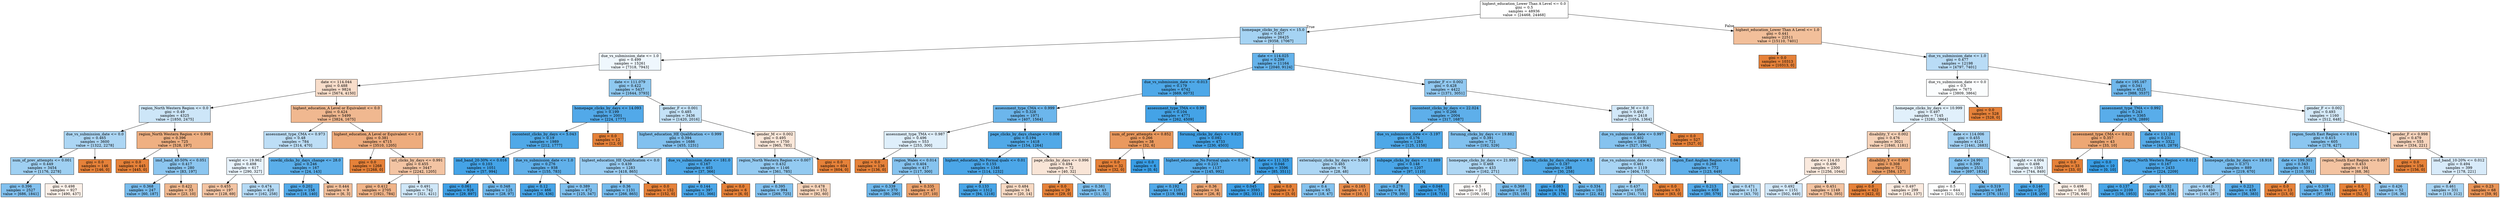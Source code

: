 digraph Tree {
node [shape=box, style="filled", color="black"] ;
0 [label="highest_education_Lower Than A Level <= 0.0\ngini = 0.5\nsamples = 48936\nvalue = [24468, 24468]", fillcolor="#e5813900"] ;
1 [label="homepage_clicks_by_days <= 15.0\ngini = 0.457\nsamples = 26425\nvalue = [9358, 17067]", fillcolor="#399de573"] ;
0 -> 1 [labeldistance=2.5, labelangle=45, headlabel="True"] ;
2 [label="due_vs_submission_date <= 1.0\ngini = 0.499\nsamples = 15261\nvalue = [7318, 7943]", fillcolor="#399de514"] ;
1 -> 2 ;
3 [label="date <= 114.044\ngini = 0.488\nsamples = 9824\nvalue = [5674, 4150]", fillcolor="#e5813944"] ;
2 -> 3 ;
4 [label="region_North Western Region <= 0.0\ngini = 0.49\nsamples = 4325\nvalue = [1850, 2475]", fillcolor="#399de540"] ;
3 -> 4 ;
5 [label="due_vs_submission_date <= 0.0\ngini = 0.465\nsamples = 3600\nvalue = [1322, 2278]", fillcolor="#399de56b"] ;
4 -> 5 ;
6 [label="num_of_prev_attempts <= 0.001\ngini = 0.449\nsamples = 3454\nvalue = [1176, 2278]", fillcolor="#399de57b"] ;
5 -> 6 ;
7 [label="gini = 0.396\nsamples = 2527\nvalue = [686, 1841]", fillcolor="#399de5a0"] ;
6 -> 7 ;
8 [label="gini = 0.498\nsamples = 927\nvalue = [490, 437]", fillcolor="#e581391c"] ;
6 -> 8 ;
9 [label="gini = 0.0\nsamples = 146\nvalue = [146, 0]", fillcolor="#e58139ff"] ;
5 -> 9 ;
10 [label="region_North Western Region <= 0.998\ngini = 0.396\nsamples = 725\nvalue = [528, 197]", fillcolor="#e58139a0"] ;
4 -> 10 ;
11 [label="gini = 0.0\nsamples = 445\nvalue = [445, 0]", fillcolor="#e58139ff"] ;
10 -> 11 ;
12 [label="imd_band_40-50% <= 0.051\ngini = 0.417\nsamples = 280\nvalue = [83, 197]", fillcolor="#399de594"] ;
10 -> 12 ;
13 [label="gini = 0.368\nsamples = 247\nvalue = [60, 187]", fillcolor="#399de5ad"] ;
12 -> 13 ;
14 [label="gini = 0.422\nsamples = 33\nvalue = [23, 10]", fillcolor="#e5813990"] ;
12 -> 14 ;
15 [label="highest_education_A Level or Equivalent <= 0.0\ngini = 0.424\nsamples = 5499\nvalue = [3824, 1675]", fillcolor="#e581398f"] ;
3 -> 15 ;
16 [label="assessment_type_CMA <= 0.973\ngini = 0.48\nsamples = 784\nvalue = [314, 470]", fillcolor="#399de555"] ;
15 -> 16 ;
17 [label="weight <= 19.962\ngini = 0.498\nsamples = 617\nvalue = [290, 327]", fillcolor="#399de51d"] ;
16 -> 17 ;
18 [label="gini = 0.455\nsamples = 197\nvalue = [128, 69]", fillcolor="#e5813976"] ;
17 -> 18 ;
19 [label="gini = 0.474\nsamples = 420\nvalue = [162, 258]", fillcolor="#399de55f"] ;
17 -> 19 ;
20 [label="ouwiki_clicks_by_days_change <= 28.0\ngini = 0.246\nsamples = 167\nvalue = [24, 143]", fillcolor="#399de5d4"] ;
16 -> 20 ;
21 [label="gini = 0.202\nsamples = 158\nvalue = [18, 140]", fillcolor="#399de5de"] ;
20 -> 21 ;
22 [label="gini = 0.444\nsamples = 9\nvalue = [6, 3]", fillcolor="#e581397f"] ;
20 -> 22 ;
23 [label="highest_education_A Level or Equivalent <= 1.0\ngini = 0.381\nsamples = 4715\nvalue = [3510, 1205]", fillcolor="#e58139a7"] ;
15 -> 23 ;
24 [label="gini = 0.0\nsamples = 1268\nvalue = [1268, 0]", fillcolor="#e58139ff"] ;
23 -> 24 ;
25 [label="url_clicks_by_days <= 0.991\ngini = 0.455\nsamples = 3447\nvalue = [2242, 1205]", fillcolor="#e5813976"] ;
23 -> 25 ;
26 [label="gini = 0.412\nsamples = 2705\nvalue = [1921, 784]", fillcolor="#e5813997"] ;
25 -> 26 ;
27 [label="gini = 0.491\nsamples = 742\nvalue = [321, 421]", fillcolor="#399de53d"] ;
25 -> 27 ;
28 [label="date <= 111.079\ngini = 0.422\nsamples = 5437\nvalue = [1644, 3793]", fillcolor="#399de590"] ;
2 -> 28 ;
29 [label="homepage_clicks_by_days <= 14.093\ngini = 0.199\nsamples = 2001\nvalue = [224, 1777]", fillcolor="#399de5df"] ;
28 -> 29 ;
30 [label="oucontent_clicks_by_days <= 5.043\ngini = 0.19\nsamples = 1989\nvalue = [212, 1777]", fillcolor="#399de5e1"] ;
29 -> 30 ;
31 [label="imd_band_20-30% <= 0.016\ngini = 0.103\nsamples = 1051\nvalue = [57, 994]", fillcolor="#399de5f0"] ;
30 -> 31 ;
32 [label="gini = 0.061\nsamples = 926\nvalue = [29, 897]", fillcolor="#399de5f7"] ;
31 -> 32 ;
33 [label="gini = 0.348\nsamples = 125\nvalue = [28, 97]", fillcolor="#399de5b5"] ;
31 -> 33 ;
34 [label="due_vs_submission_date <= 1.0\ngini = 0.276\nsamples = 938\nvalue = [155, 783]", fillcolor="#399de5cd"] ;
30 -> 34 ;
35 [label="gini = 0.12\nsamples = 466\nvalue = [30, 436]", fillcolor="#399de5ed"] ;
34 -> 35 ;
36 [label="gini = 0.389\nsamples = 472\nvalue = [125, 347]", fillcolor="#399de5a3"] ;
34 -> 36 ;
37 [label="gini = 0.0\nsamples = 12\nvalue = [12, 0]", fillcolor="#e58139ff"] ;
29 -> 37 ;
38 [label="gender_F <= 0.001\ngini = 0.485\nsamples = 3436\nvalue = [1420, 2016]", fillcolor="#399de54b"] ;
28 -> 38 ;
39 [label="highest_education_HE Qualification <= 0.999\ngini = 0.394\nsamples = 1686\nvalue = [455, 1231]", fillcolor="#399de5a1"] ;
38 -> 39 ;
40 [label="highest_education_HE Qualification <= 0.0\ngini = 0.439\nsamples = 1283\nvalue = [418, 865]", fillcolor="#399de584"] ;
39 -> 40 ;
41 [label="gini = 0.36\nsamples = 1131\nvalue = [266, 865]", fillcolor="#399de5b1"] ;
40 -> 41 ;
42 [label="gini = 0.0\nsamples = 152\nvalue = [152, 0]", fillcolor="#e58139ff"] ;
40 -> 42 ;
43 [label="due_vs_submission_date <= 181.0\ngini = 0.167\nsamples = 403\nvalue = [37, 366]", fillcolor="#399de5e5"] ;
39 -> 43 ;
44 [label="gini = 0.144\nsamples = 397\nvalue = [31, 366]", fillcolor="#399de5e9"] ;
43 -> 44 ;
45 [label="gini = 0.0\nsamples = 6\nvalue = [6, 0]", fillcolor="#e58139ff"] ;
43 -> 45 ;
46 [label="gender_M <= 0.002\ngini = 0.495\nsamples = 1750\nvalue = [965, 785]", fillcolor="#e5813930"] ;
38 -> 46 ;
47 [label="region_North Western Region <= 0.007\ngini = 0.432\nsamples = 1146\nvalue = [361, 785]", fillcolor="#399de58a"] ;
46 -> 47 ;
48 [label="gini = 0.395\nsamples = 994\nvalue = [269, 725]", fillcolor="#399de5a0"] ;
47 -> 48 ;
49 [label="gini = 0.478\nsamples = 152\nvalue = [92, 60]", fillcolor="#e5813959"] ;
47 -> 49 ;
50 [label="gini = 0.0\nsamples = 604\nvalue = [604, 0]", fillcolor="#e58139ff"] ;
46 -> 50 ;
51 [label="date <= 114.025\ngini = 0.299\nsamples = 11164\nvalue = [2040, 9124]", fillcolor="#399de5c6"] ;
1 -> 51 ;
52 [label="due_vs_submission_date <= -0.013\ngini = 0.179\nsamples = 6742\nvalue = [669, 6073]", fillcolor="#399de5e3"] ;
51 -> 52 ;
53 [label="assessment_type_CMA <= 0.999\ngini = 0.328\nsamples = 1971\nvalue = [407, 1564]", fillcolor="#399de5bd"] ;
52 -> 53 ;
54 [label="assessment_type_TMA <= 0.987\ngini = 0.496\nsamples = 553\nvalue = [253, 300]", fillcolor="#399de528"] ;
53 -> 54 ;
55 [label="gini = 0.0\nsamples = 136\nvalue = [136, 0]", fillcolor="#e58139ff"] ;
54 -> 55 ;
56 [label="region_Wales <= 0.014\ngini = 0.404\nsamples = 417\nvalue = [117, 300]", fillcolor="#399de59c"] ;
54 -> 56 ;
57 [label="gini = 0.339\nsamples = 370\nvalue = [80, 290]", fillcolor="#399de5b9"] ;
56 -> 57 ;
58 [label="gini = 0.335\nsamples = 47\nvalue = [37, 10]", fillcolor="#e58139ba"] ;
56 -> 58 ;
59 [label="page_clicks_by_days_change <= 0.008\ngini = 0.194\nsamples = 1418\nvalue = [154, 1264]", fillcolor="#399de5e0"] ;
53 -> 59 ;
60 [label="highest_education_No Formal quals <= 0.01\ngini = 0.155\nsamples = 1346\nvalue = [114, 1232]", fillcolor="#399de5e7"] ;
59 -> 60 ;
61 [label="gini = 0.133\nsamples = 1312\nvalue = [94, 1218]", fillcolor="#399de5eb"] ;
60 -> 61 ;
62 [label="gini = 0.484\nsamples = 34\nvalue = [20, 14]", fillcolor="#e581394d"] ;
60 -> 62 ;
63 [label="page_clicks_by_days <= 0.996\ngini = 0.494\nsamples = 72\nvalue = [40, 32]", fillcolor="#e5813933"] ;
59 -> 63 ;
64 [label="gini = 0.0\nsamples = 29\nvalue = [29, 0]", fillcolor="#e58139ff"] ;
63 -> 64 ;
65 [label="gini = 0.381\nsamples = 43\nvalue = [11, 32]", fillcolor="#399de5a7"] ;
63 -> 65 ;
66 [label="assessment_type_TMA <= 0.99\ngini = 0.104\nsamples = 4771\nvalue = [262, 4509]", fillcolor="#399de5f0"] ;
52 -> 66 ;
67 [label="num_of_prev_attempts <= 0.852\ngini = 0.266\nsamples = 38\nvalue = [32, 6]", fillcolor="#e58139cf"] ;
66 -> 67 ;
68 [label="gini = 0.0\nsamples = 32\nvalue = [32, 0]", fillcolor="#e58139ff"] ;
67 -> 68 ;
69 [label="gini = 0.0\nsamples = 6\nvalue = [0, 6]", fillcolor="#399de5ff"] ;
67 -> 69 ;
70 [label="forumng_clicks_by_days <= 9.825\ngini = 0.092\nsamples = 4733\nvalue = [230, 4503]", fillcolor="#399de5f2"] ;
66 -> 70 ;
71 [label="highest_education_No Formal quals <= 0.076\ngini = 0.223\nsamples = 1137\nvalue = [145, 992]", fillcolor="#399de5da"] ;
70 -> 71 ;
72 [label="gini = 0.192\nsamples = 1103\nvalue = [119, 984]", fillcolor="#399de5e0"] ;
71 -> 72 ;
73 [label="gini = 0.36\nsamples = 34\nvalue = [26, 8]", fillcolor="#e58139b1"] ;
71 -> 73 ;
74 [label="date <= 111.325\ngini = 0.046\nsamples = 3596\nvalue = [85, 3511]", fillcolor="#399de5f9"] ;
70 -> 74 ;
75 [label="gini = 0.045\nsamples = 3593\nvalue = [82, 3511]", fillcolor="#399de5f9"] ;
74 -> 75 ;
76 [label="gini = 0.0\nsamples = 3\nvalue = [3, 0]", fillcolor="#e58139ff"] ;
74 -> 76 ;
77 [label="gender_F <= 0.002\ngini = 0.428\nsamples = 4422\nvalue = [1371, 3051]", fillcolor="#399de58c"] ;
51 -> 77 ;
78 [label="oucontent_clicks_by_days <= 22.024\ngini = 0.266\nsamples = 2004\nvalue = [317, 1687]", fillcolor="#399de5cf"] ;
77 -> 78 ;
79 [label="due_vs_submission_date <= -3.197\ngini = 0.176\nsamples = 1283\nvalue = [125, 1158]", fillcolor="#399de5e3"] ;
78 -> 79 ;
80 [label="externalquiz_clicks_by_days <= 5.069\ngini = 0.465\nsamples = 76\nvalue = [28, 48]", fillcolor="#399de56a"] ;
79 -> 80 ;
81 [label="gini = 0.4\nsamples = 65\nvalue = [18, 47]", fillcolor="#399de59d"] ;
80 -> 81 ;
82 [label="gini = 0.165\nsamples = 11\nvalue = [10, 1]", fillcolor="#e58139e6"] ;
80 -> 82 ;
83 [label="subpage_clicks_by_days <= 11.889\ngini = 0.148\nsamples = 1207\nvalue = [97, 1110]", fillcolor="#399de5e9"] ;
79 -> 83 ;
84 [label="gini = 0.278\nsamples = 474\nvalue = [79, 395]", fillcolor="#399de5cc"] ;
83 -> 84 ;
85 [label="gini = 0.048\nsamples = 733\nvalue = [18, 715]", fillcolor="#399de5f9"] ;
83 -> 85 ;
86 [label="forumng_clicks_by_days <= 19.882\ngini = 0.391\nsamples = 721\nvalue = [192, 529]", fillcolor="#399de5a2"] ;
78 -> 86 ;
87 [label="homepage_clicks_by_days <= 21.999\ngini = 0.468\nsamples = 433\nvalue = [162, 271]", fillcolor="#399de567"] ;
86 -> 87 ;
88 [label="gini = 0.5\nsamples = 215\nvalue = [109, 106]", fillcolor="#e5813907"] ;
87 -> 88 ;
89 [label="gini = 0.368\nsamples = 218\nvalue = [53, 165]", fillcolor="#399de5ad"] ;
87 -> 89 ;
90 [label="ouwiki_clicks_by_days_change <= 8.5\ngini = 0.187\nsamples = 288\nvalue = [30, 258]", fillcolor="#399de5e1"] ;
86 -> 90 ;
91 [label="gini = 0.083\nsamples = 184\nvalue = [8, 176]", fillcolor="#399de5f3"] ;
90 -> 91 ;
92 [label="gini = 0.334\nsamples = 104\nvalue = [22, 82]", fillcolor="#399de5bb"] ;
90 -> 92 ;
93 [label="gender_M <= 0.0\ngini = 0.492\nsamples = 2418\nvalue = [1054, 1364]", fillcolor="#399de53a"] ;
77 -> 93 ;
94 [label="due_vs_submission_date <= 0.997\ngini = 0.402\nsamples = 1891\nvalue = [527, 1364]", fillcolor="#399de59c"] ;
93 -> 94 ;
95 [label="due_vs_submission_date <= 0.006\ngini = 0.461\nsamples = 1119\nvalue = [404, 715]", fillcolor="#399de56f"] ;
94 -> 95 ;
96 [label="gini = 0.437\nsamples = 1056\nvalue = [341, 715]", fillcolor="#399de585"] ;
95 -> 96 ;
97 [label="gini = 0.0\nsamples = 63\nvalue = [63, 0]", fillcolor="#e58139ff"] ;
95 -> 97 ;
98 [label="region_East Anglian Region <= 0.04\ngini = 0.268\nsamples = 772\nvalue = [123, 649]", fillcolor="#399de5cf"] ;
94 -> 98 ;
99 [label="gini = 0.213\nsamples = 659\nvalue = [80, 579]", fillcolor="#399de5dc"] ;
98 -> 99 ;
100 [label="gini = 0.471\nsamples = 113\nvalue = [43, 70]", fillcolor="#399de562"] ;
98 -> 100 ;
101 [label="gini = 0.0\nsamples = 527\nvalue = [527, 0]", fillcolor="#e58139ff"] ;
93 -> 101 ;
102 [label="highest_education_Lower Than A Level <= 1.0\ngini = 0.441\nsamples = 22511\nvalue = [15110, 7401]", fillcolor="#e5813982"] ;
0 -> 102 [labeldistance=2.5, labelangle=-45, headlabel="False"] ;
103 [label="gini = 0.0\nsamples = 10313\nvalue = [10313, 0]", fillcolor="#e58139ff"] ;
102 -> 103 ;
104 [label="due_vs_submission_date <= 1.0\ngini = 0.477\nsamples = 12198\nvalue = [4797, 7401]", fillcolor="#399de55a"] ;
102 -> 104 ;
105 [label="due_vs_submission_date <= 0.0\ngini = 0.5\nsamples = 7673\nvalue = [3809, 3864]", fillcolor="#399de504"] ;
104 -> 105 ;
106 [label="homepage_clicks_by_days <= 10.999\ngini = 0.497\nsamples = 7145\nvalue = [3281, 3864]", fillcolor="#399de526"] ;
105 -> 106 ;
107 [label="disability_Y <= 0.002\ngini = 0.476\nsamples = 3021\nvalue = [1840, 1181]", fillcolor="#e581395b"] ;
106 -> 107 ;
108 [label="date <= 114.03\ngini = 0.496\nsamples = 2300\nvalue = [1256, 1044]", fillcolor="#e581392b"] ;
107 -> 108 ;
109 [label="gini = 0.492\nsamples = 1151\nvalue = [502, 649]", fillcolor="#399de53a"] ;
108 -> 109 ;
110 [label="gini = 0.451\nsamples = 1149\nvalue = [754, 395]", fillcolor="#e5813979"] ;
108 -> 110 ;
111 [label="disability_Y <= 0.999\ngini = 0.308\nsamples = 721\nvalue = [584, 137]", fillcolor="#e58139c3"] ;
107 -> 111 ;
112 [label="gini = 0.0\nsamples = 422\nvalue = [422, 0]", fillcolor="#e58139ff"] ;
111 -> 112 ;
113 [label="gini = 0.497\nsamples = 299\nvalue = [162, 137]", fillcolor="#e5813927"] ;
111 -> 113 ;
114 [label="date <= 114.006\ngini = 0.455\nsamples = 4124\nvalue = [1441, 2683]", fillcolor="#399de576"] ;
106 -> 114 ;
115 [label="date <= 24.991\ngini = 0.399\nsamples = 2531\nvalue = [697, 1834]", fillcolor="#399de59e"] ;
114 -> 115 ;
116 [label="gini = 0.5\nsamples = 644\nvalue = [321, 323]", fillcolor="#399de502"] ;
115 -> 116 ;
117 [label="gini = 0.319\nsamples = 1887\nvalue = [376, 1511]", fillcolor="#399de5c0"] ;
115 -> 117 ;
118 [label="weight <= 4.004\ngini = 0.498\nsamples = 1593\nvalue = [744, 849]", fillcolor="#399de520"] ;
114 -> 118 ;
119 [label="gini = 0.146\nsamples = 227\nvalue = [18, 209]", fillcolor="#399de5e9"] ;
118 -> 119 ;
120 [label="gini = 0.498\nsamples = 1366\nvalue = [726, 640]", fillcolor="#e581391e"] ;
118 -> 120 ;
121 [label="gini = 0.0\nsamples = 528\nvalue = [528, 0]", fillcolor="#e58139ff"] ;
105 -> 121 ;
122 [label="date <= 195.167\ngini = 0.341\nsamples = 4525\nvalue = [988, 3537]", fillcolor="#399de5b8"] ;
104 -> 122 ;
123 [label="assessment_type_TMA <= 0.992\ngini = 0.243\nsamples = 3365\nvalue = [476, 2889]", fillcolor="#399de5d5"] ;
122 -> 123 ;
124 [label="assessment_type_CMA <= 0.822\ngini = 0.357\nsamples = 43\nvalue = [33, 10]", fillcolor="#e58139b2"] ;
123 -> 124 ;
125 [label="gini = 0.0\nsamples = 33\nvalue = [33, 0]", fillcolor="#e58139ff"] ;
124 -> 125 ;
126 [label="gini = 0.0\nsamples = 10\nvalue = [0, 10]", fillcolor="#399de5ff"] ;
124 -> 126 ;
127 [label="date <= 111.261\ngini = 0.231\nsamples = 3322\nvalue = [443, 2879]", fillcolor="#399de5d8"] ;
123 -> 127 ;
128 [label="region_North Western Region <= 0.012\ngini = 0.167\nsamples = 2433\nvalue = [224, 2209]", fillcolor="#399de5e5"] ;
127 -> 128 ;
129 [label="gini = 0.137\nsamples = 2109\nvalue = [156, 1953]", fillcolor="#399de5eb"] ;
128 -> 129 ;
130 [label="gini = 0.332\nsamples = 324\nvalue = [68, 256]", fillcolor="#399de5bb"] ;
128 -> 130 ;
131 [label="homepage_clicks_by_days <= 18.918\ngini = 0.371\nsamples = 889\nvalue = [219, 670]", fillcolor="#399de5ac"] ;
127 -> 131 ;
132 [label="gini = 0.462\nsamples = 450\nvalue = [163, 287]", fillcolor="#399de56e"] ;
131 -> 132 ;
133 [label="gini = 0.223\nsamples = 439\nvalue = [56, 383]", fillcolor="#399de5da"] ;
131 -> 133 ;
134 [label="gender_F <= 0.002\ngini = 0.493\nsamples = 1160\nvalue = [512, 648]", fillcolor="#399de536"] ;
122 -> 134 ;
135 [label="region_South East Region <= 0.014\ngini = 0.415\nsamples = 605\nvalue = [178, 427]", fillcolor="#399de595"] ;
134 -> 135 ;
136 [label="date <= 199.303\ngini = 0.343\nsamples = 501\nvalue = [110, 391]", fillcolor="#399de5b7"] ;
135 -> 136 ;
137 [label="gini = 0.0\nsamples = 13\nvalue = [13, 0]", fillcolor="#e58139ff"] ;
136 -> 137 ;
138 [label="gini = 0.319\nsamples = 488\nvalue = [97, 391]", fillcolor="#399de5c0"] ;
136 -> 138 ;
139 [label="region_South East Region <= 0.997\ngini = 0.453\nsamples = 104\nvalue = [68, 36]", fillcolor="#e5813978"] ;
135 -> 139 ;
140 [label="gini = 0.0\nsamples = 52\nvalue = [52, 0]", fillcolor="#e58139ff"] ;
139 -> 140 ;
141 [label="gini = 0.426\nsamples = 52\nvalue = [16, 36]", fillcolor="#399de58e"] ;
139 -> 141 ;
142 [label="gender_F <= 0.998\ngini = 0.479\nsamples = 555\nvalue = [334, 221]", fillcolor="#e5813956"] ;
134 -> 142 ;
143 [label="gini = 0.0\nsamples = 156\nvalue = [156, 0]", fillcolor="#e58139ff"] ;
142 -> 143 ;
144 [label="imd_band_10-20% <= 0.012\ngini = 0.494\nsamples = 399\nvalue = [178, 221]", fillcolor="#399de532"] ;
142 -> 144 ;
145 [label="gini = 0.461\nsamples = 331\nvalue = [119, 212]", fillcolor="#399de570"] ;
144 -> 145 ;
146 [label="gini = 0.23\nsamples = 68\nvalue = [59, 9]", fillcolor="#e58139d8"] ;
144 -> 146 ;
}